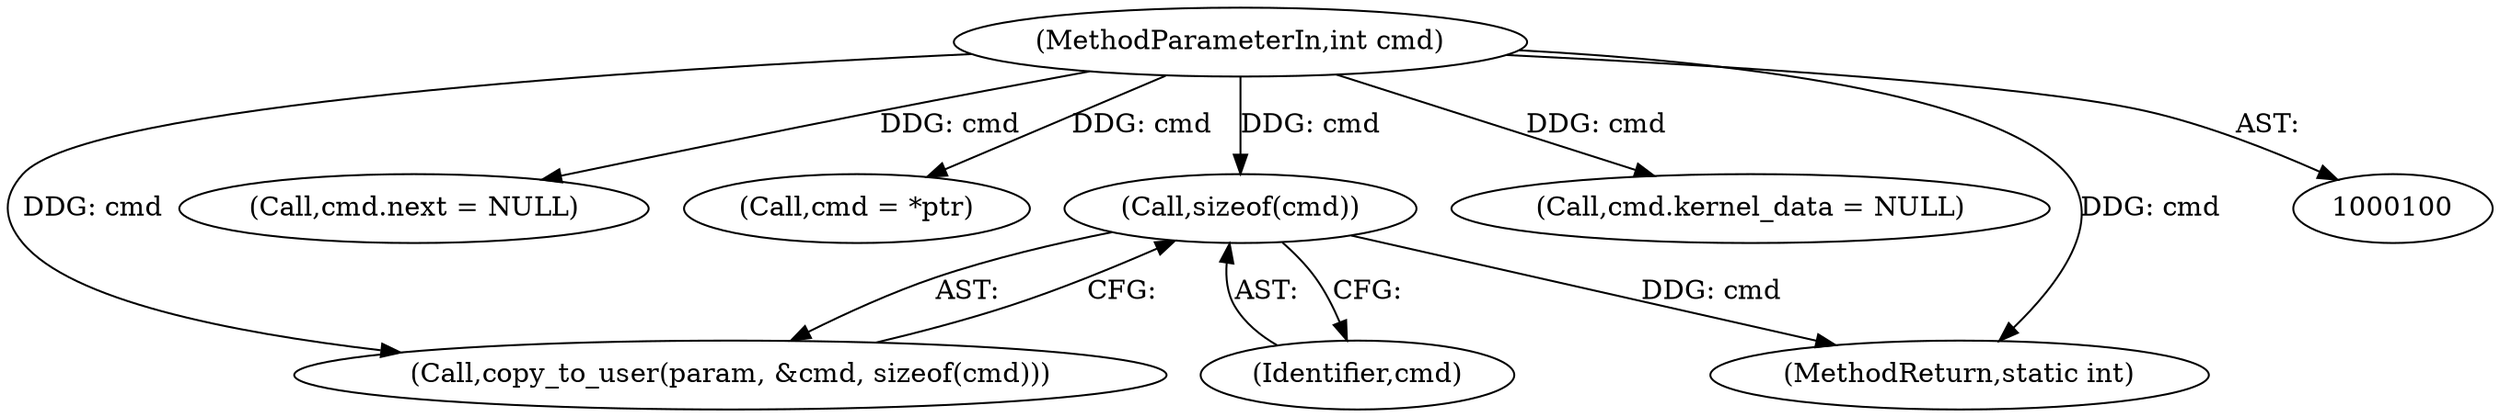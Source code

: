 digraph "0_linux_2145e15e0557a01b9195d1c7199a1b92cb9be81f@API" {
"1000130" [label="(Call,sizeof(cmd))"];
"1000101" [label="(MethodParameterIn,int cmd)"];
"1000114" [label="(Call,cmd.next = NULL)"];
"1000110" [label="(Call,cmd = *ptr)"];
"1000131" [label="(Identifier,cmd)"];
"1000126" [label="(Call,copy_to_user(param, &cmd, sizeof(cmd)))"];
"1000119" [label="(Call,cmd.kernel_data = NULL)"];
"1000101" [label="(MethodParameterIn,int cmd)"];
"1000198" [label="(MethodReturn,static int)"];
"1000130" [label="(Call,sizeof(cmd))"];
"1000130" -> "1000126"  [label="AST: "];
"1000130" -> "1000131"  [label="CFG: "];
"1000131" -> "1000130"  [label="AST: "];
"1000126" -> "1000130"  [label="CFG: "];
"1000130" -> "1000198"  [label="DDG: cmd"];
"1000101" -> "1000130"  [label="DDG: cmd"];
"1000101" -> "1000100"  [label="AST: "];
"1000101" -> "1000198"  [label="DDG: cmd"];
"1000101" -> "1000110"  [label="DDG: cmd"];
"1000101" -> "1000114"  [label="DDG: cmd"];
"1000101" -> "1000119"  [label="DDG: cmd"];
"1000101" -> "1000126"  [label="DDG: cmd"];
}
